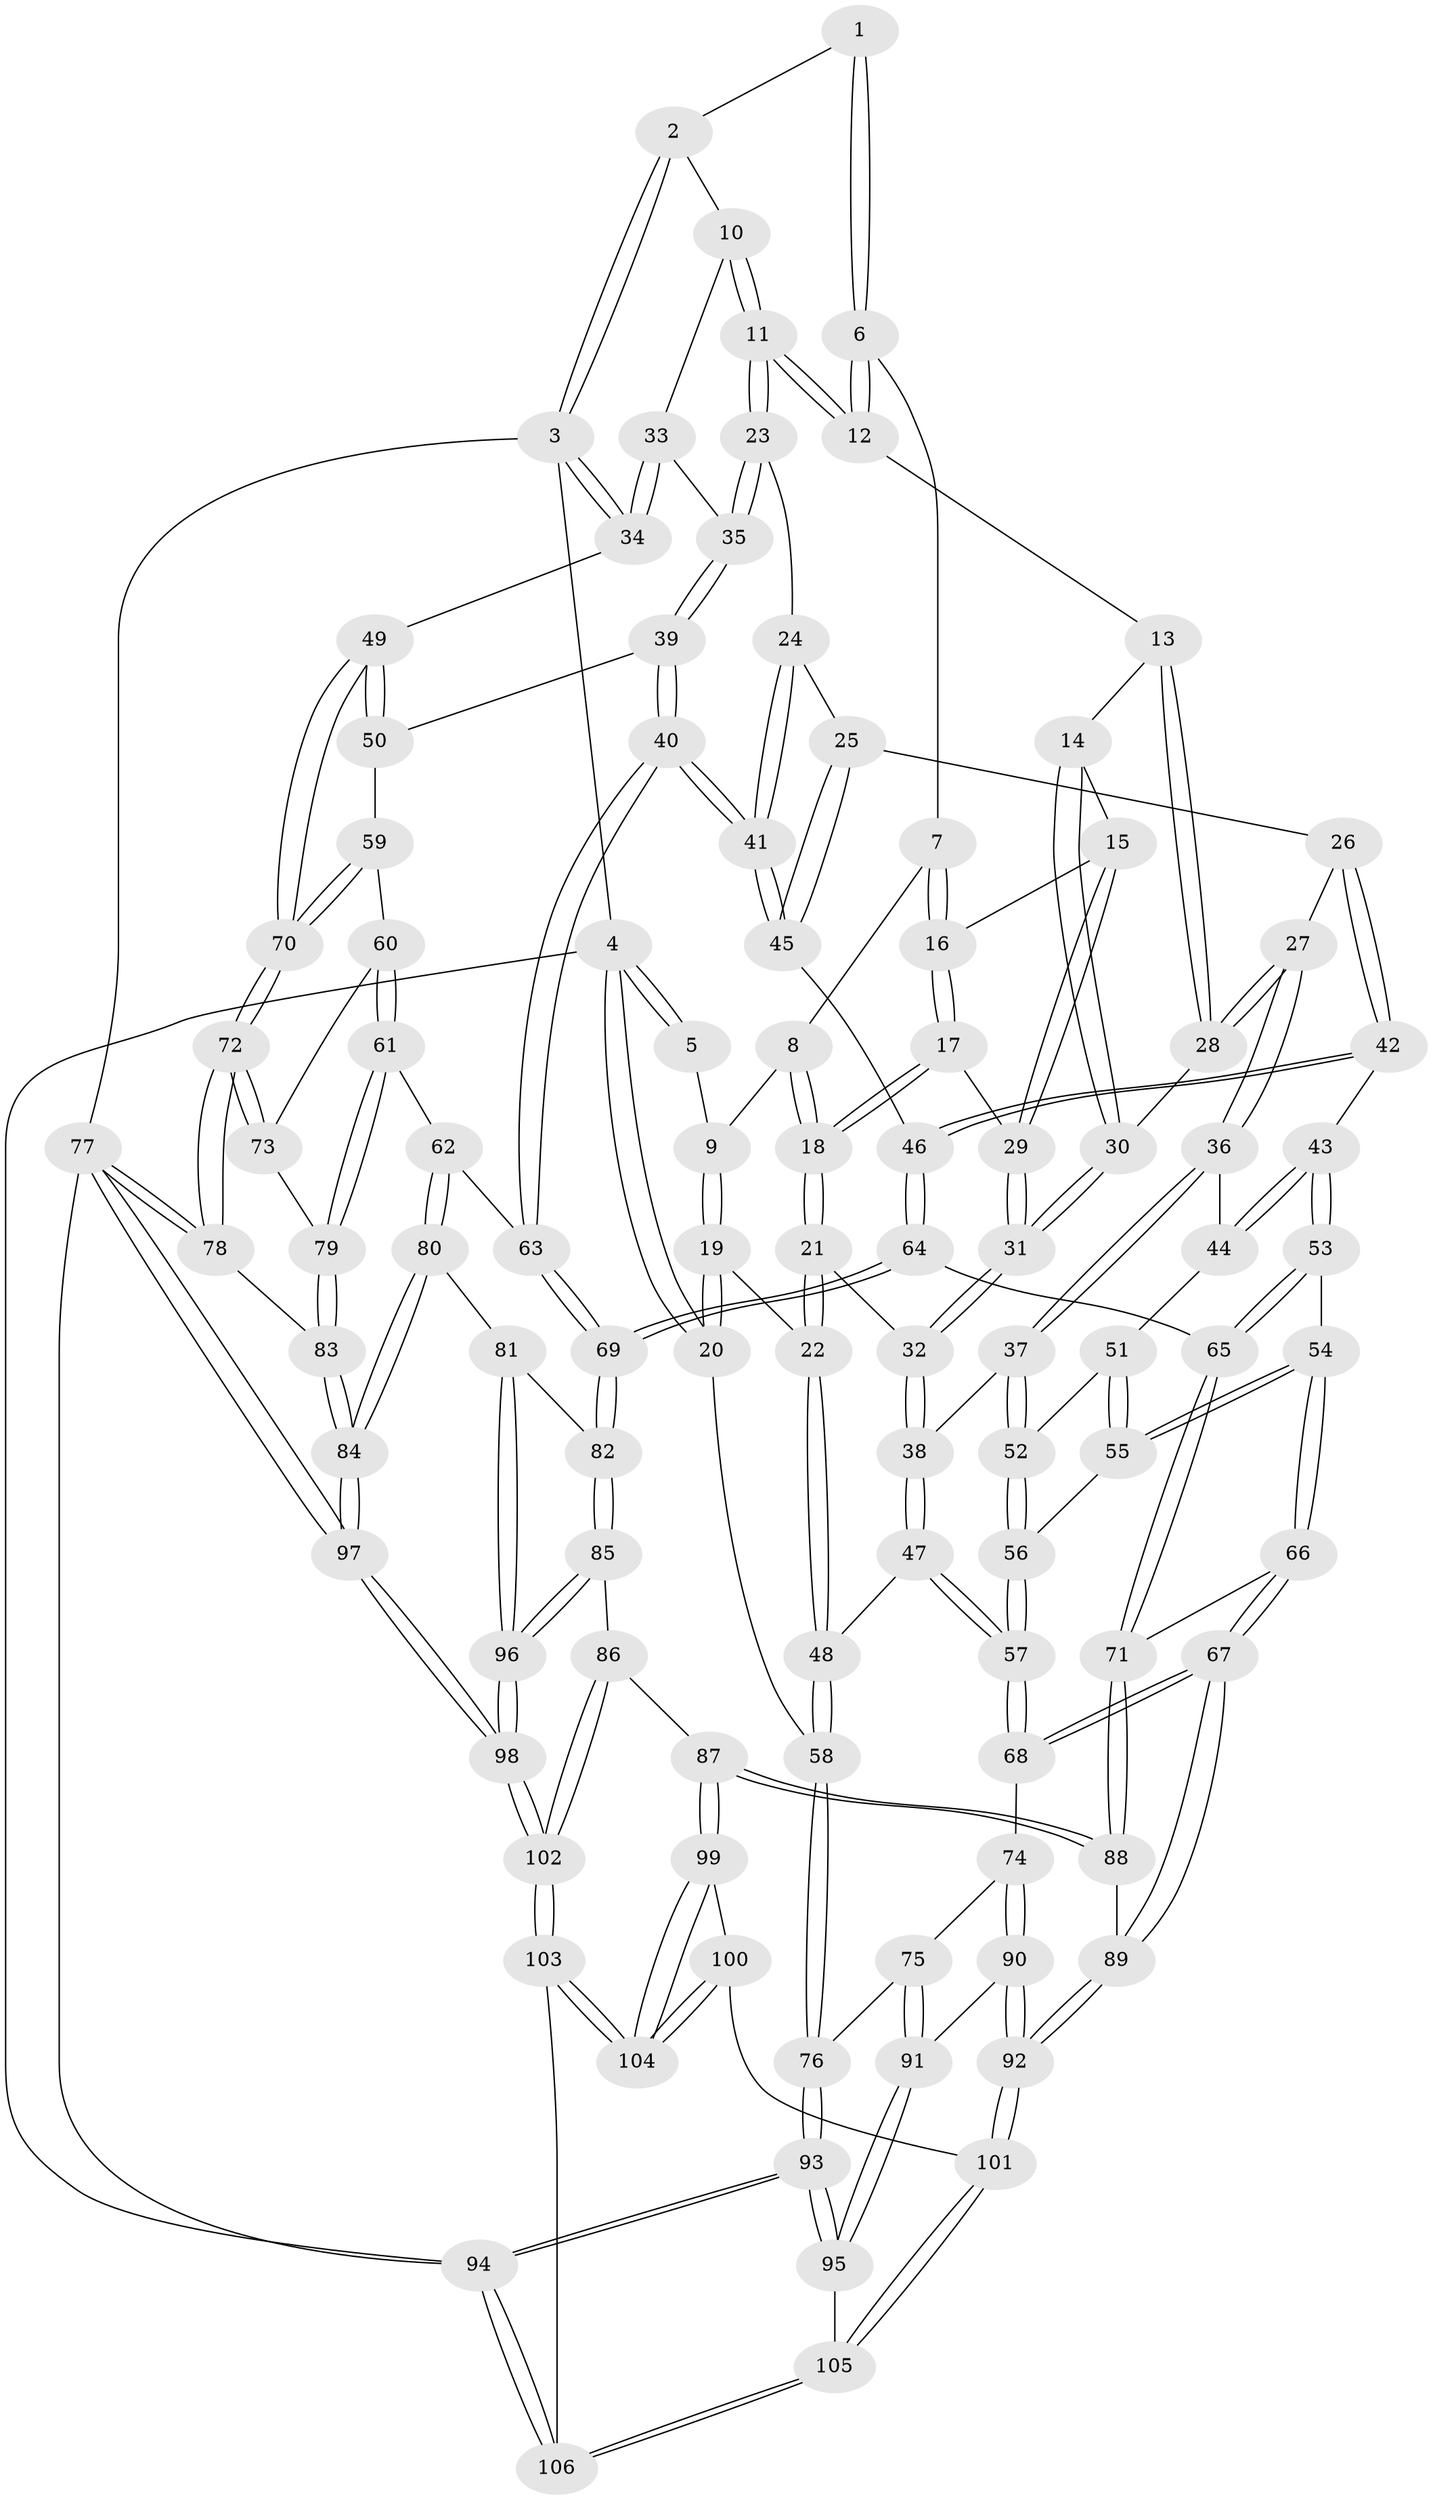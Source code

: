 // Generated by graph-tools (version 1.1) at 2025/16/03/09/25 04:16:55]
// undirected, 106 vertices, 262 edges
graph export_dot {
graph [start="1"]
  node [color=gray90,style=filled];
  1 [pos="+0.3240356569489288+0"];
  2 [pos="+0.5837496854815467+0"];
  3 [pos="+1+0"];
  4 [pos="+0+0"];
  5 [pos="+0+0"];
  6 [pos="+0.26453312624531267+0.04677156398629506"];
  7 [pos="+0.26234938801463137+0.04876617057066606"];
  8 [pos="+0.11911490471738914+0.08045658340631905"];
  9 [pos="+0.10471045531905027+0.07533403630534508"];
  10 [pos="+0.5942320259249165+0.07516596392645188"];
  11 [pos="+0.5938101191808249+0.08542621111135484"];
  12 [pos="+0.374380790052421+0.12784187713882514"];
  13 [pos="+0.3545867448987461+0.1571845485661326"];
  14 [pos="+0.29691222474007894+0.18913242618613288"];
  15 [pos="+0.27368712705919135+0.17895739989713347"];
  16 [pos="+0.24146445017942275+0.156877946564684"];
  17 [pos="+0.18838256887727492+0.18373730644306435"];
  18 [pos="+0.18149941366100938+0.18578653352587363"];
  19 [pos="+0.08016702562076625+0.10178411855671742"];
  20 [pos="+0+0.17521186837712083"];
  21 [pos="+0.14041429444590406+0.26521759305307757"];
  22 [pos="+0.04844692961148417+0.30358640944015985"];
  23 [pos="+0.6135257311869812+0.1462625598382549"];
  24 [pos="+0.6094887058318161+0.15604216920868785"];
  25 [pos="+0.5725542199241873+0.20179886525784238"];
  26 [pos="+0.5349475544582268+0.23609856316844033"];
  27 [pos="+0.3910651874184929+0.2920493237862675"];
  28 [pos="+0.37886075687946136+0.28564451960878035"];
  29 [pos="+0.24551086053398763+0.22632830063817316"];
  30 [pos="+0.2994723017848108+0.27643143909705553"];
  31 [pos="+0.26867303210006677+0.2925167847311151"];
  32 [pos="+0.25474232916922+0.3038155528511793"];
  33 [pos="+0.9851598938717453+0.029597644615801902"];
  34 [pos="+1+0"];
  35 [pos="+0.8325079831615526+0.22563959367498682"];
  36 [pos="+0.3880243464308198+0.3269195357163138"];
  37 [pos="+0.27664529859912584+0.3859589448433923"];
  38 [pos="+0.2565880403378357+0.3411246311918269"];
  39 [pos="+0.8792103384128125+0.30515664286391386"];
  40 [pos="+0.7370927091666315+0.4888754563713874"];
  41 [pos="+0.6933279543730049+0.46119967205157064"];
  42 [pos="+0.4821765477856835+0.43527057081702236"];
  43 [pos="+0.4672517577522708+0.43913037816377937"];
  44 [pos="+0.3901673517693749+0.33913906672038746"];
  45 [pos="+0.5804107198765023+0.4593607575412194"];
  46 [pos="+0.5594519231208058+0.4660798056032593"];
  47 [pos="+0.0739224310816382+0.43722021981324805"];
  48 [pos="+0+0.38533025252365"];
  49 [pos="+1+0.3499500254609867"];
  50 [pos="+0.8992313234801373+0.3131961269388362"];
  51 [pos="+0.3760180840735848+0.36444089213008934"];
  52 [pos="+0.2828065687607575+0.42855499994446933"];
  53 [pos="+0.4217862266700091+0.47835687672731825"];
  54 [pos="+0.38001880480651756+0.4843534676883853"];
  55 [pos="+0.36220321991534804+0.4740866872928693"];
  56 [pos="+0.282011992539887+0.44890602437263344"];
  57 [pos="+0.19022388626559678+0.5121210082767543"];
  58 [pos="+0+0.408621694581541"];
  59 [pos="+0.9227912821661303+0.4987698130082558"];
  60 [pos="+0.905909858582407+0.5248321426536803"];
  61 [pos="+0.8606177836210848+0.5612126576387846"];
  62 [pos="+0.7617910890103415+0.5365359196834261"];
  63 [pos="+0.744857874519863+0.5162222560755024"];
  64 [pos="+0.5347692418024707+0.6102290080649119"];
  65 [pos="+0.48708093392857094+0.613428456069414"];
  66 [pos="+0.3426126467251967+0.614917866551166"];
  67 [pos="+0.31492327247898527+0.628324285319019"];
  68 [pos="+0.19568971364250579+0.5365873247478221"];
  69 [pos="+0.5720087646768732+0.6325413852561947"];
  70 [pos="+1+0.4314581291638199"];
  71 [pos="+0.45311673621340876+0.6362486405892225"];
  72 [pos="+1+0.5692475073845132"];
  73 [pos="+1+0.569789134269739"];
  74 [pos="+0.1433005199444054+0.6421229395971786"];
  75 [pos="+0.07871102064431283+0.6487797357289717"];
  76 [pos="+0+0.5189068718587319"];
  77 [pos="+1+1"];
  78 [pos="+1+0.6056744116692039"];
  79 [pos="+0.894352407864223+0.6086861134246916"];
  80 [pos="+0.7390706527954073+0.7397013454393073"];
  81 [pos="+0.6166147724933881+0.731291847764375"];
  82 [pos="+0.6102175715504063+0.7296239842282611"];
  83 [pos="+0.9115320147230448+0.6692139834365304"];
  84 [pos="+0.8656722597487042+0.8681475501946664"];
  85 [pos="+0.5425145600571075+0.7850775332862882"];
  86 [pos="+0.522679339477389+0.7970900796876317"];
  87 [pos="+0.4966139896160727+0.798759987563687"];
  88 [pos="+0.44172204252355257+0.739998210735086"];
  89 [pos="+0.2835003827404691+0.757958531970862"];
  90 [pos="+0.22536938670029893+0.8036850528020979"];
  91 [pos="+0.05341312535015534+0.8185092942261661"];
  92 [pos="+0.23962184895120922+0.8091558026039136"];
  93 [pos="+0+0.9493612453828416"];
  94 [pos="+0+1"];
  95 [pos="+0+0.8984681989568274"];
  96 [pos="+0.6444472529559908+0.8814206172405215"];
  97 [pos="+1+1"];
  98 [pos="+0.8021767502785214+1"];
  99 [pos="+0.45185763770941234+0.8565177062780532"];
  100 [pos="+0.2569607561522711+0.8283320747268909"];
  101 [pos="+0.24376635546617648+0.8192410839081753"];
  102 [pos="+0.7107082089075802+1"];
  103 [pos="+0.4820884850330369+1"];
  104 [pos="+0.4546145228393259+1"];
  105 [pos="+0.19103381301147465+0.9748965614417223"];
  106 [pos="+0.23365543371128542+1"];
  1 -- 2;
  1 -- 6;
  1 -- 6;
  2 -- 3;
  2 -- 3;
  2 -- 10;
  3 -- 4;
  3 -- 34;
  3 -- 34;
  3 -- 77;
  4 -- 5;
  4 -- 5;
  4 -- 20;
  4 -- 20;
  4 -- 94;
  5 -- 9;
  6 -- 7;
  6 -- 12;
  6 -- 12;
  7 -- 8;
  7 -- 16;
  7 -- 16;
  8 -- 9;
  8 -- 18;
  8 -- 18;
  9 -- 19;
  9 -- 19;
  10 -- 11;
  10 -- 11;
  10 -- 33;
  11 -- 12;
  11 -- 12;
  11 -- 23;
  11 -- 23;
  12 -- 13;
  13 -- 14;
  13 -- 28;
  13 -- 28;
  14 -- 15;
  14 -- 30;
  14 -- 30;
  15 -- 16;
  15 -- 29;
  15 -- 29;
  16 -- 17;
  16 -- 17;
  17 -- 18;
  17 -- 18;
  17 -- 29;
  18 -- 21;
  18 -- 21;
  19 -- 20;
  19 -- 20;
  19 -- 22;
  20 -- 58;
  21 -- 22;
  21 -- 22;
  21 -- 32;
  22 -- 48;
  22 -- 48;
  23 -- 24;
  23 -- 35;
  23 -- 35;
  24 -- 25;
  24 -- 41;
  24 -- 41;
  25 -- 26;
  25 -- 45;
  25 -- 45;
  26 -- 27;
  26 -- 42;
  26 -- 42;
  27 -- 28;
  27 -- 28;
  27 -- 36;
  27 -- 36;
  28 -- 30;
  29 -- 31;
  29 -- 31;
  30 -- 31;
  30 -- 31;
  31 -- 32;
  31 -- 32;
  32 -- 38;
  32 -- 38;
  33 -- 34;
  33 -- 34;
  33 -- 35;
  34 -- 49;
  35 -- 39;
  35 -- 39;
  36 -- 37;
  36 -- 37;
  36 -- 44;
  37 -- 38;
  37 -- 52;
  37 -- 52;
  38 -- 47;
  38 -- 47;
  39 -- 40;
  39 -- 40;
  39 -- 50;
  40 -- 41;
  40 -- 41;
  40 -- 63;
  40 -- 63;
  41 -- 45;
  41 -- 45;
  42 -- 43;
  42 -- 46;
  42 -- 46;
  43 -- 44;
  43 -- 44;
  43 -- 53;
  43 -- 53;
  44 -- 51;
  45 -- 46;
  46 -- 64;
  46 -- 64;
  47 -- 48;
  47 -- 57;
  47 -- 57;
  48 -- 58;
  48 -- 58;
  49 -- 50;
  49 -- 50;
  49 -- 70;
  49 -- 70;
  50 -- 59;
  51 -- 52;
  51 -- 55;
  51 -- 55;
  52 -- 56;
  52 -- 56;
  53 -- 54;
  53 -- 65;
  53 -- 65;
  54 -- 55;
  54 -- 55;
  54 -- 66;
  54 -- 66;
  55 -- 56;
  56 -- 57;
  56 -- 57;
  57 -- 68;
  57 -- 68;
  58 -- 76;
  58 -- 76;
  59 -- 60;
  59 -- 70;
  59 -- 70;
  60 -- 61;
  60 -- 61;
  60 -- 73;
  61 -- 62;
  61 -- 79;
  61 -- 79;
  62 -- 63;
  62 -- 80;
  62 -- 80;
  63 -- 69;
  63 -- 69;
  64 -- 65;
  64 -- 69;
  64 -- 69;
  65 -- 71;
  65 -- 71;
  66 -- 67;
  66 -- 67;
  66 -- 71;
  67 -- 68;
  67 -- 68;
  67 -- 89;
  67 -- 89;
  68 -- 74;
  69 -- 82;
  69 -- 82;
  70 -- 72;
  70 -- 72;
  71 -- 88;
  71 -- 88;
  72 -- 73;
  72 -- 73;
  72 -- 78;
  72 -- 78;
  73 -- 79;
  74 -- 75;
  74 -- 90;
  74 -- 90;
  75 -- 76;
  75 -- 91;
  75 -- 91;
  76 -- 93;
  76 -- 93;
  77 -- 78;
  77 -- 78;
  77 -- 97;
  77 -- 97;
  77 -- 94;
  78 -- 83;
  79 -- 83;
  79 -- 83;
  80 -- 81;
  80 -- 84;
  80 -- 84;
  81 -- 82;
  81 -- 96;
  81 -- 96;
  82 -- 85;
  82 -- 85;
  83 -- 84;
  83 -- 84;
  84 -- 97;
  84 -- 97;
  85 -- 86;
  85 -- 96;
  85 -- 96;
  86 -- 87;
  86 -- 102;
  86 -- 102;
  87 -- 88;
  87 -- 88;
  87 -- 99;
  87 -- 99;
  88 -- 89;
  89 -- 92;
  89 -- 92;
  90 -- 91;
  90 -- 92;
  90 -- 92;
  91 -- 95;
  91 -- 95;
  92 -- 101;
  92 -- 101;
  93 -- 94;
  93 -- 94;
  93 -- 95;
  93 -- 95;
  94 -- 106;
  94 -- 106;
  95 -- 105;
  96 -- 98;
  96 -- 98;
  97 -- 98;
  97 -- 98;
  98 -- 102;
  98 -- 102;
  99 -- 100;
  99 -- 104;
  99 -- 104;
  100 -- 101;
  100 -- 104;
  100 -- 104;
  101 -- 105;
  101 -- 105;
  102 -- 103;
  102 -- 103;
  103 -- 104;
  103 -- 104;
  103 -- 106;
  105 -- 106;
  105 -- 106;
}
